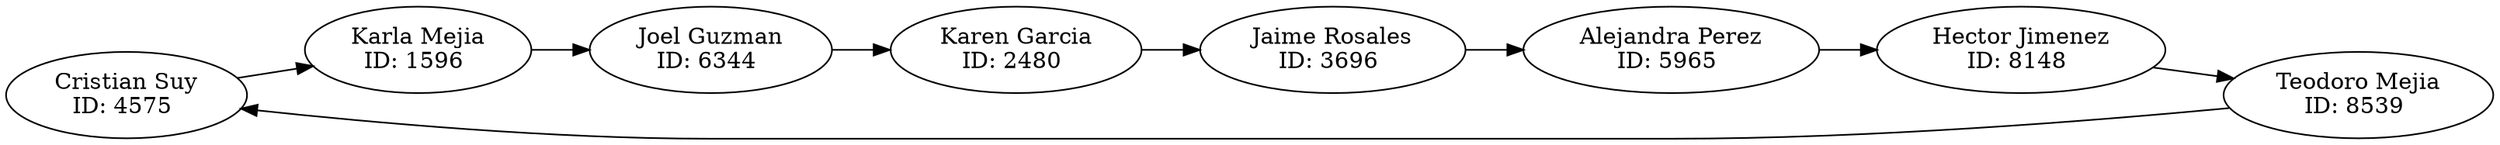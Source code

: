 digraph ListaSimple{
rankdir=LR;
node[shape = oval];
nodo0[label="Cristian Suy
ID: 4575 "];
nodo1[label="Karla Mejia
ID: 1596 "];
nodo2[label="Joel Guzman
ID: 6344 "];
nodo3[label="Karen Garcia
ID: 2480 "];
nodo4[label="Jaime Rosales
ID: 3696 "];
nodo5[label="Alejandra Perez
ID: 5965 "];
nodo6[label="Hector Jimenez
ID: 8148 "];
nodo7[label="Teodoro Mejia
ID: 8539 "];
nodo0->nodo1;
nodo1->nodo2;
nodo2->nodo3;
nodo3->nodo4;
nodo4->nodo5;
nodo5->nodo6;
nodo6->nodo7;
nodo7->nodo0;
}